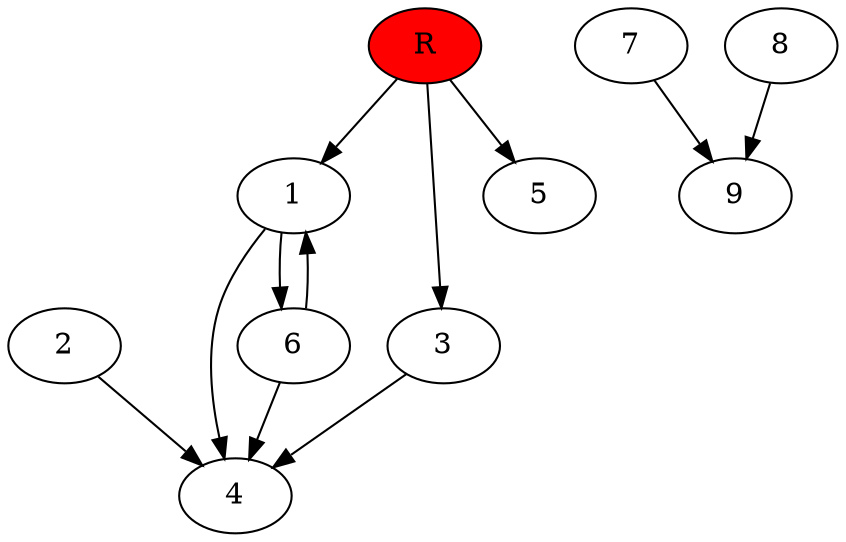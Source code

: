 digraph prb35766 {
	1
	2
	3
	4
	5
	6
	7
	8
	R [fillcolor="#ff0000" style=filled]
	1 -> 4
	1 -> 6
	2 -> 4
	3 -> 4
	6 -> 1
	6 -> 4
	7 -> 9
	8 -> 9
	R -> 1
	R -> 3
	R -> 5
}
